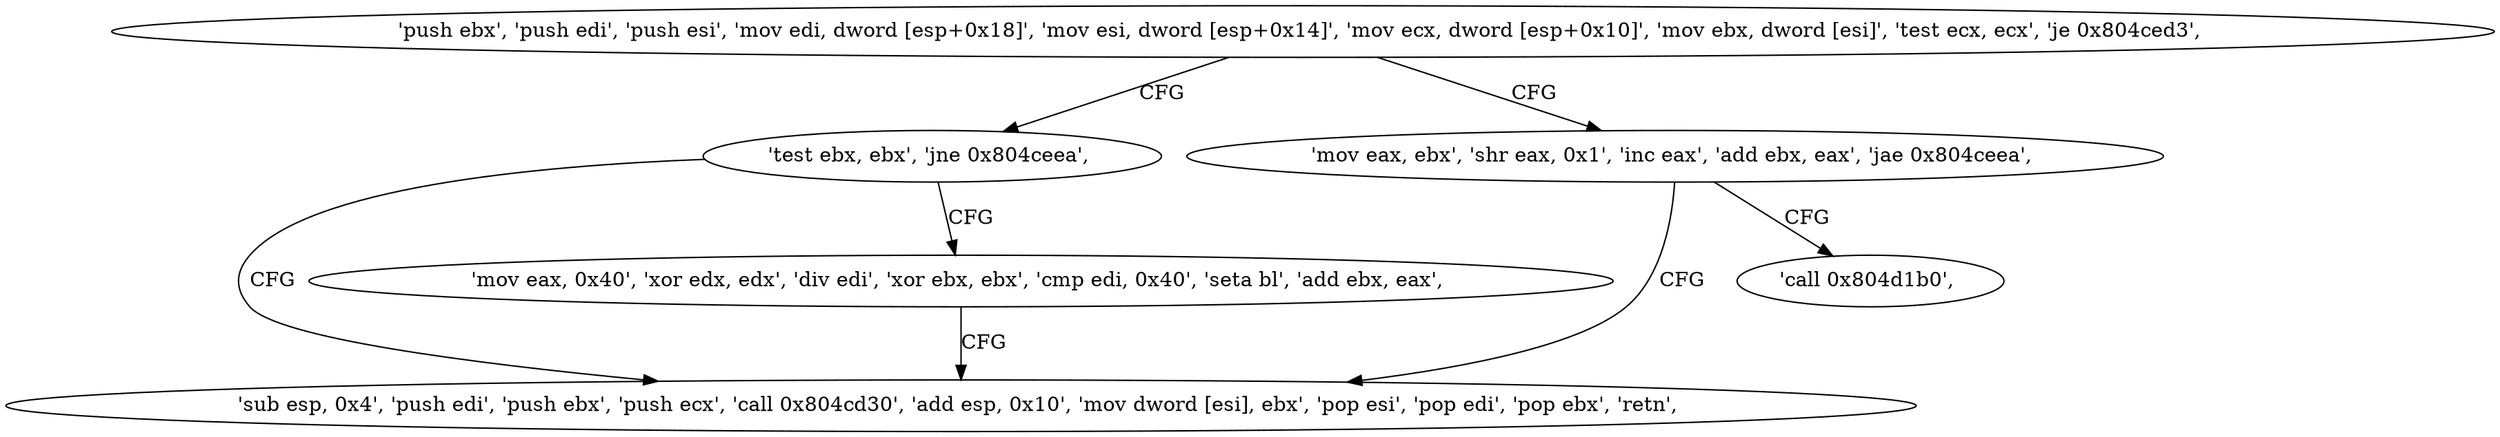 digraph "func" {
"134532784" [label = "'push ebx', 'push edi', 'push esi', 'mov edi, dword [esp+0x18]', 'mov esi, dword [esp+0x14]', 'mov ecx, dword [esp+0x10]', 'mov ebx, dword [esi]', 'test ecx, ecx', 'je 0x804ced3', " ]
"134532819" [label = "'test ebx, ebx', 'jne 0x804ceea', " ]
"134532805" [label = "'mov eax, ebx', 'shr eax, 0x1', 'inc eax', 'add ebx, eax', 'jae 0x804ceea', " ]
"134532842" [label = "'sub esp, 0x4', 'push edi', 'push ebx', 'push ecx', 'call 0x804cd30', 'add esp, 0x10', 'mov dword [esi], ebx', 'pop esi', 'pop edi', 'pop ebx', 'retn', " ]
"134532823" [label = "'mov eax, 0x40', 'xor edx, edx', 'div edi', 'xor ebx, ebx', 'cmp edi, 0x40', 'seta bl', 'add ebx, eax', " ]
"134532814" [label = "'call 0x804d1b0', " ]
"134532784" -> "134532819" [ label = "CFG" ]
"134532784" -> "134532805" [ label = "CFG" ]
"134532819" -> "134532842" [ label = "CFG" ]
"134532819" -> "134532823" [ label = "CFG" ]
"134532805" -> "134532842" [ label = "CFG" ]
"134532805" -> "134532814" [ label = "CFG" ]
"134532823" -> "134532842" [ label = "CFG" ]
}
